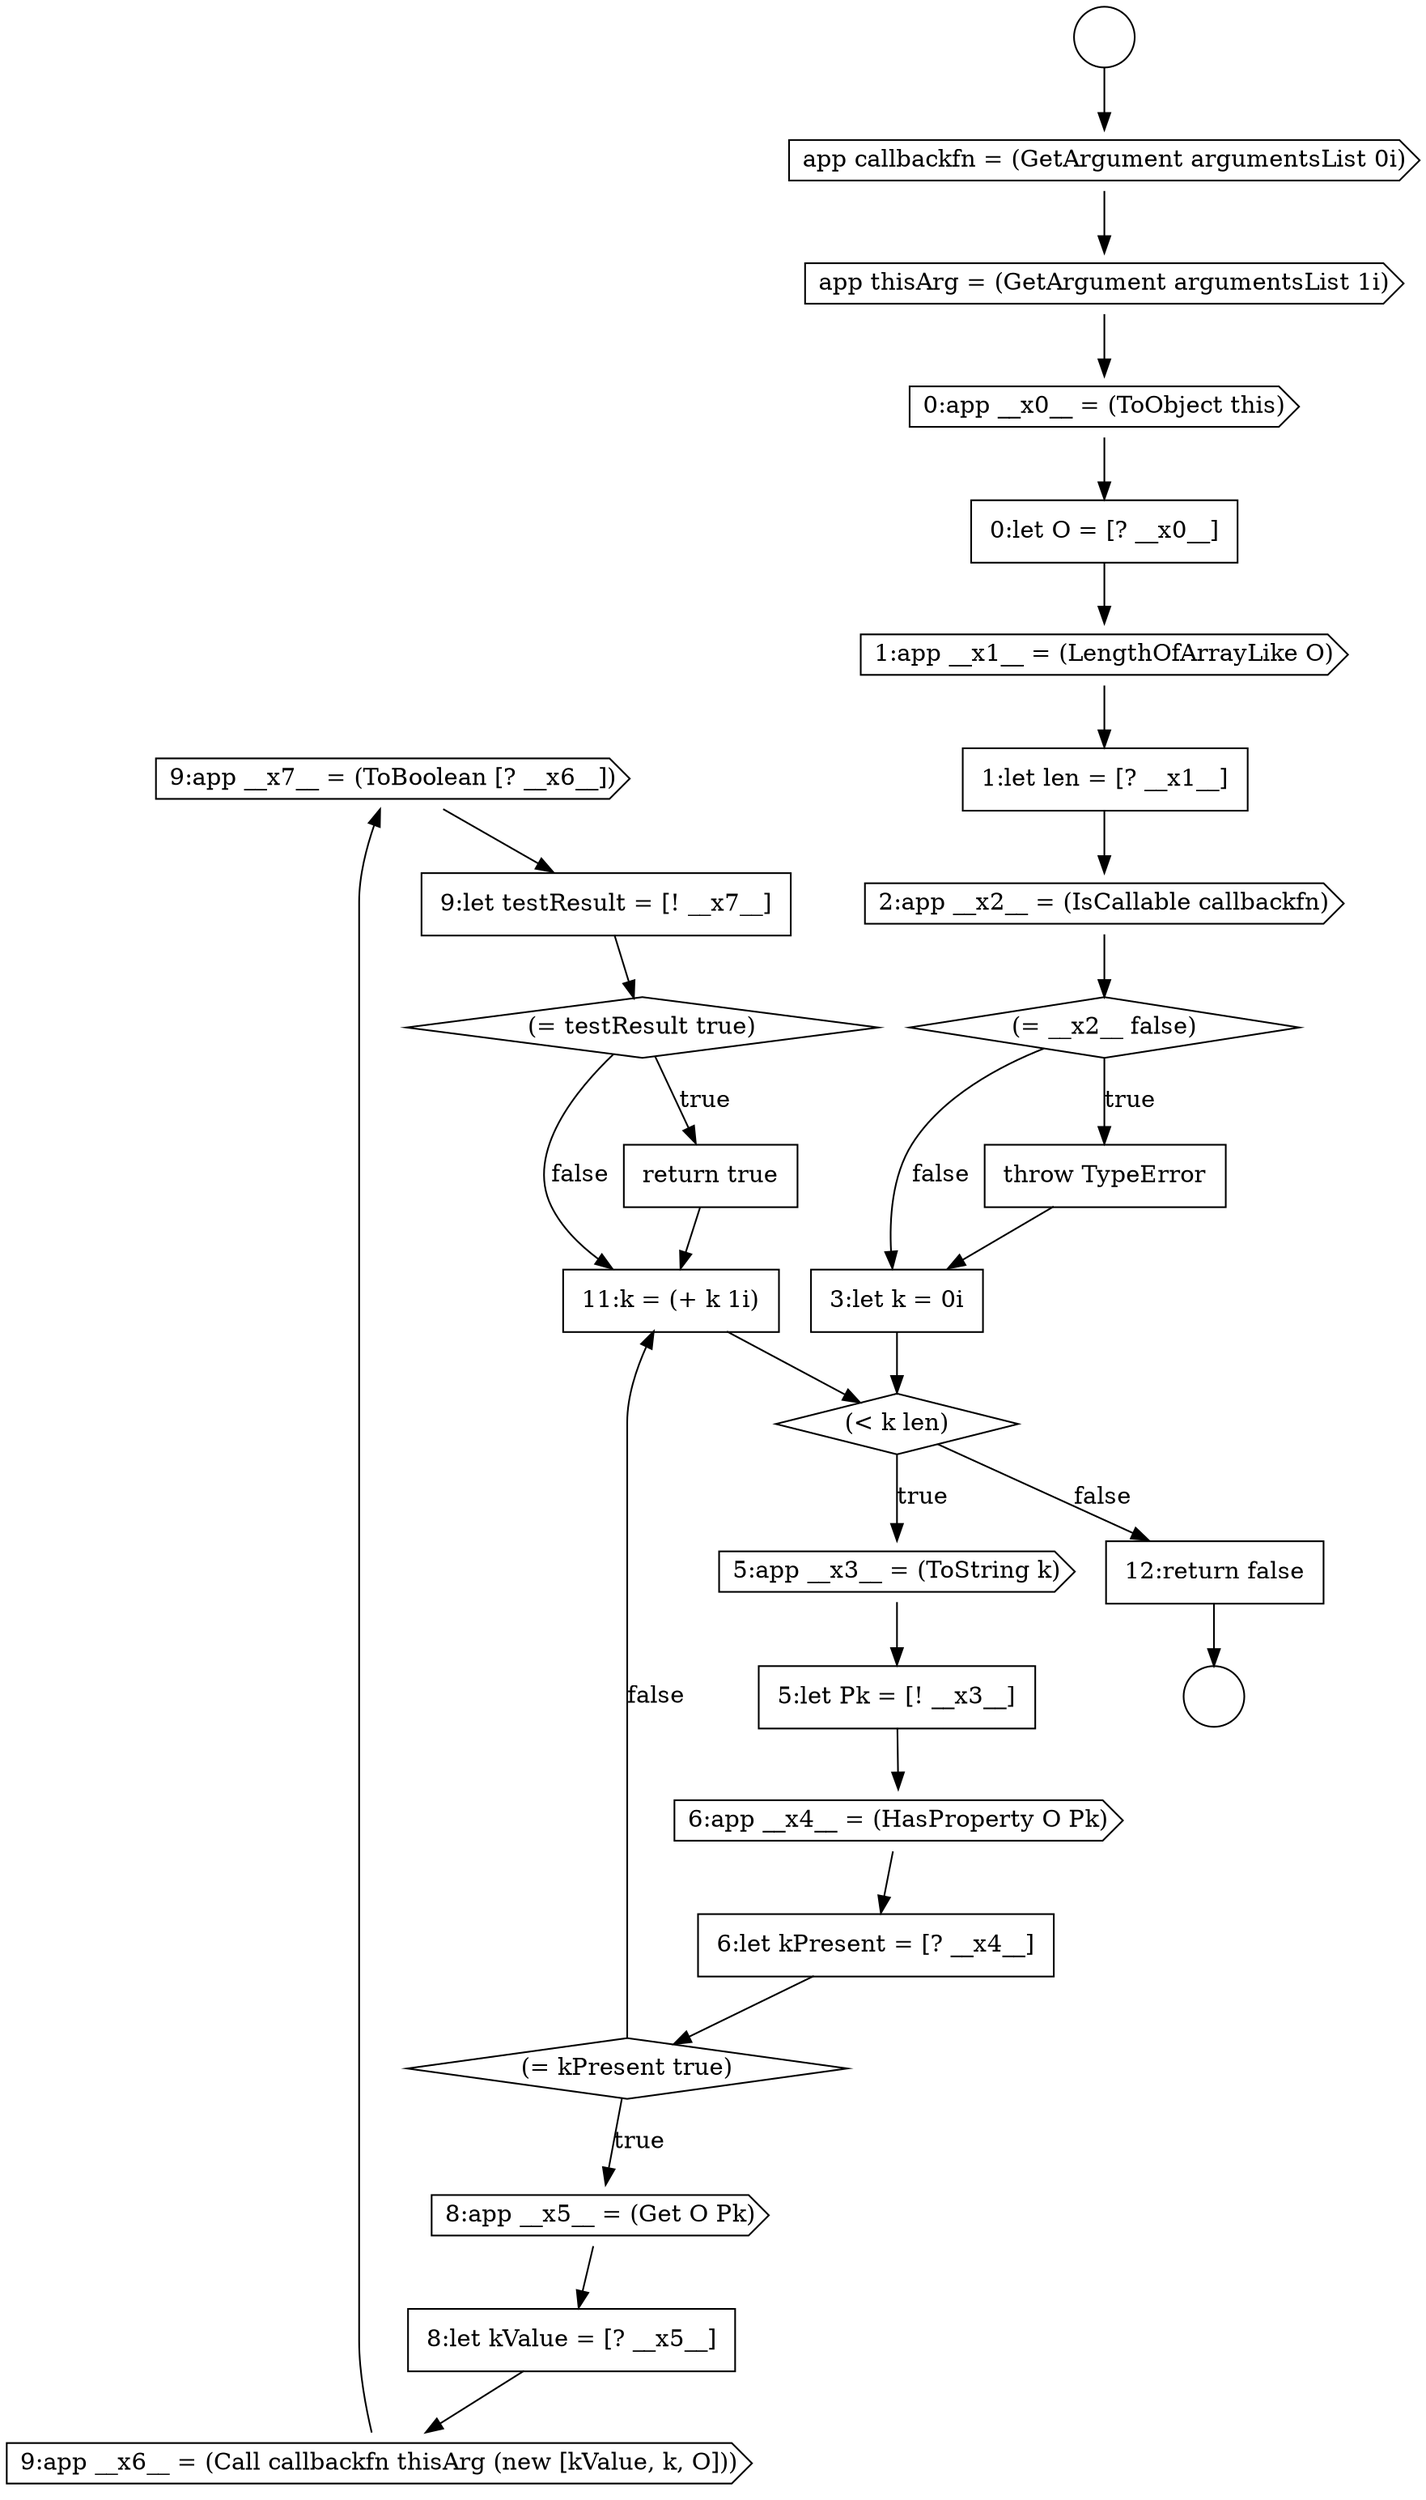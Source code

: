 digraph {
  node16184 [shape=cds, label=<<font color="black">9:app __x7__ = (ToBoolean [? __x6__])</font>> color="black" fillcolor="white" style=filled]
  node16164 [shape=circle label=" " color="black" fillcolor="white" style=filled]
  node16179 [shape=none, margin=0, label=<<font color="black">
    <table border="0" cellborder="1" cellspacing="0" cellpadding="10">
      <tr><td align="left">6:let kPresent = [? __x4__]</td></tr>
    </table>
  </font>> color="black" fillcolor="white" style=filled]
  node16176 [shape=cds, label=<<font color="black">5:app __x3__ = (ToString k)</font>> color="black" fillcolor="white" style=filled]
  node16172 [shape=diamond, label=<<font color="black">(= __x2__ false)</font>> color="black" fillcolor="white" style=filled]
  node16187 [shape=none, margin=0, label=<<font color="black">
    <table border="0" cellborder="1" cellspacing="0" cellpadding="10">
      <tr><td align="left">return true</td></tr>
    </table>
  </font>> color="black" fillcolor="white" style=filled]
  node16183 [shape=cds, label=<<font color="black">9:app __x6__ = (Call callbackfn thisArg (new [kValue, k, O]))</font>> color="black" fillcolor="white" style=filled]
  node16163 [shape=circle label=" " color="black" fillcolor="white" style=filled]
  node16169 [shape=cds, label=<<font color="black">1:app __x1__ = (LengthOfArrayLike O)</font>> color="black" fillcolor="white" style=filled]
  node16188 [shape=none, margin=0, label=<<font color="black">
    <table border="0" cellborder="1" cellspacing="0" cellpadding="10">
      <tr><td align="left">11:k = (+ k 1i)</td></tr>
    </table>
  </font>> color="black" fillcolor="white" style=filled]
  node16189 [shape=none, margin=0, label=<<font color="black">
    <table border="0" cellborder="1" cellspacing="0" cellpadding="10">
      <tr><td align="left">12:return false</td></tr>
    </table>
  </font>> color="black" fillcolor="white" style=filled]
  node16166 [shape=cds, label=<<font color="black">app thisArg = (GetArgument argumentsList 1i)</font>> color="black" fillcolor="white" style=filled]
  node16185 [shape=none, margin=0, label=<<font color="black">
    <table border="0" cellborder="1" cellspacing="0" cellpadding="10">
      <tr><td align="left">9:let testResult = [! __x7__]</td></tr>
    </table>
  </font>> color="black" fillcolor="white" style=filled]
  node16180 [shape=diamond, label=<<font color="black">(= kPresent true)</font>> color="black" fillcolor="white" style=filled]
  node16175 [shape=diamond, label=<<font color="black">(&lt; k len)</font>> color="black" fillcolor="white" style=filled]
  node16171 [shape=cds, label=<<font color="black">2:app __x2__ = (IsCallable callbackfn)</font>> color="black" fillcolor="white" style=filled]
  node16173 [shape=none, margin=0, label=<<font color="black">
    <table border="0" cellborder="1" cellspacing="0" cellpadding="10">
      <tr><td align="left">throw TypeError</td></tr>
    </table>
  </font>> color="black" fillcolor="white" style=filled]
  node16178 [shape=cds, label=<<font color="black">6:app __x4__ = (HasProperty O Pk)</font>> color="black" fillcolor="white" style=filled]
  node16168 [shape=none, margin=0, label=<<font color="black">
    <table border="0" cellborder="1" cellspacing="0" cellpadding="10">
      <tr><td align="left">0:let O = [? __x0__]</td></tr>
    </table>
  </font>> color="black" fillcolor="white" style=filled]
  node16167 [shape=cds, label=<<font color="black">0:app __x0__ = (ToObject this)</font>> color="black" fillcolor="white" style=filled]
  node16174 [shape=none, margin=0, label=<<font color="black">
    <table border="0" cellborder="1" cellspacing="0" cellpadding="10">
      <tr><td align="left">3:let k = 0i</td></tr>
    </table>
  </font>> color="black" fillcolor="white" style=filled]
  node16182 [shape=none, margin=0, label=<<font color="black">
    <table border="0" cellborder="1" cellspacing="0" cellpadding="10">
      <tr><td align="left">8:let kValue = [? __x5__]</td></tr>
    </table>
  </font>> color="black" fillcolor="white" style=filled]
  node16177 [shape=none, margin=0, label=<<font color="black">
    <table border="0" cellborder="1" cellspacing="0" cellpadding="10">
      <tr><td align="left">5:let Pk = [! __x3__]</td></tr>
    </table>
  </font>> color="black" fillcolor="white" style=filled]
  node16170 [shape=none, margin=0, label=<<font color="black">
    <table border="0" cellborder="1" cellspacing="0" cellpadding="10">
      <tr><td align="left">1:let len = [? __x1__]</td></tr>
    </table>
  </font>> color="black" fillcolor="white" style=filled]
  node16181 [shape=cds, label=<<font color="black">8:app __x5__ = (Get O Pk)</font>> color="black" fillcolor="white" style=filled]
  node16186 [shape=diamond, label=<<font color="black">(= testResult true)</font>> color="black" fillcolor="white" style=filled]
  node16165 [shape=cds, label=<<font color="black">app callbackfn = (GetArgument argumentsList 0i)</font>> color="black" fillcolor="white" style=filled]
  node16167 -> node16168 [ color="black"]
  node16176 -> node16177 [ color="black"]
  node16182 -> node16183 [ color="black"]
  node16169 -> node16170 [ color="black"]
  node16163 -> node16165 [ color="black"]
  node16173 -> node16174 [ color="black"]
  node16187 -> node16188 [ color="black"]
  node16183 -> node16184 [ color="black"]
  node16188 -> node16175 [ color="black"]
  node16178 -> node16179 [ color="black"]
  node16177 -> node16178 [ color="black"]
  node16184 -> node16185 [ color="black"]
  node16186 -> node16187 [label=<<font color="black">true</font>> color="black"]
  node16186 -> node16188 [label=<<font color="black">false</font>> color="black"]
  node16179 -> node16180 [ color="black"]
  node16180 -> node16181 [label=<<font color="black">true</font>> color="black"]
  node16180 -> node16188 [label=<<font color="black">false</font>> color="black"]
  node16174 -> node16175 [ color="black"]
  node16165 -> node16166 [ color="black"]
  node16172 -> node16173 [label=<<font color="black">true</font>> color="black"]
  node16172 -> node16174 [label=<<font color="black">false</font>> color="black"]
  node16181 -> node16182 [ color="black"]
  node16166 -> node16167 [ color="black"]
  node16170 -> node16171 [ color="black"]
  node16175 -> node16176 [label=<<font color="black">true</font>> color="black"]
  node16175 -> node16189 [label=<<font color="black">false</font>> color="black"]
  node16185 -> node16186 [ color="black"]
  node16168 -> node16169 [ color="black"]
  node16189 -> node16164 [ color="black"]
  node16171 -> node16172 [ color="black"]
}
